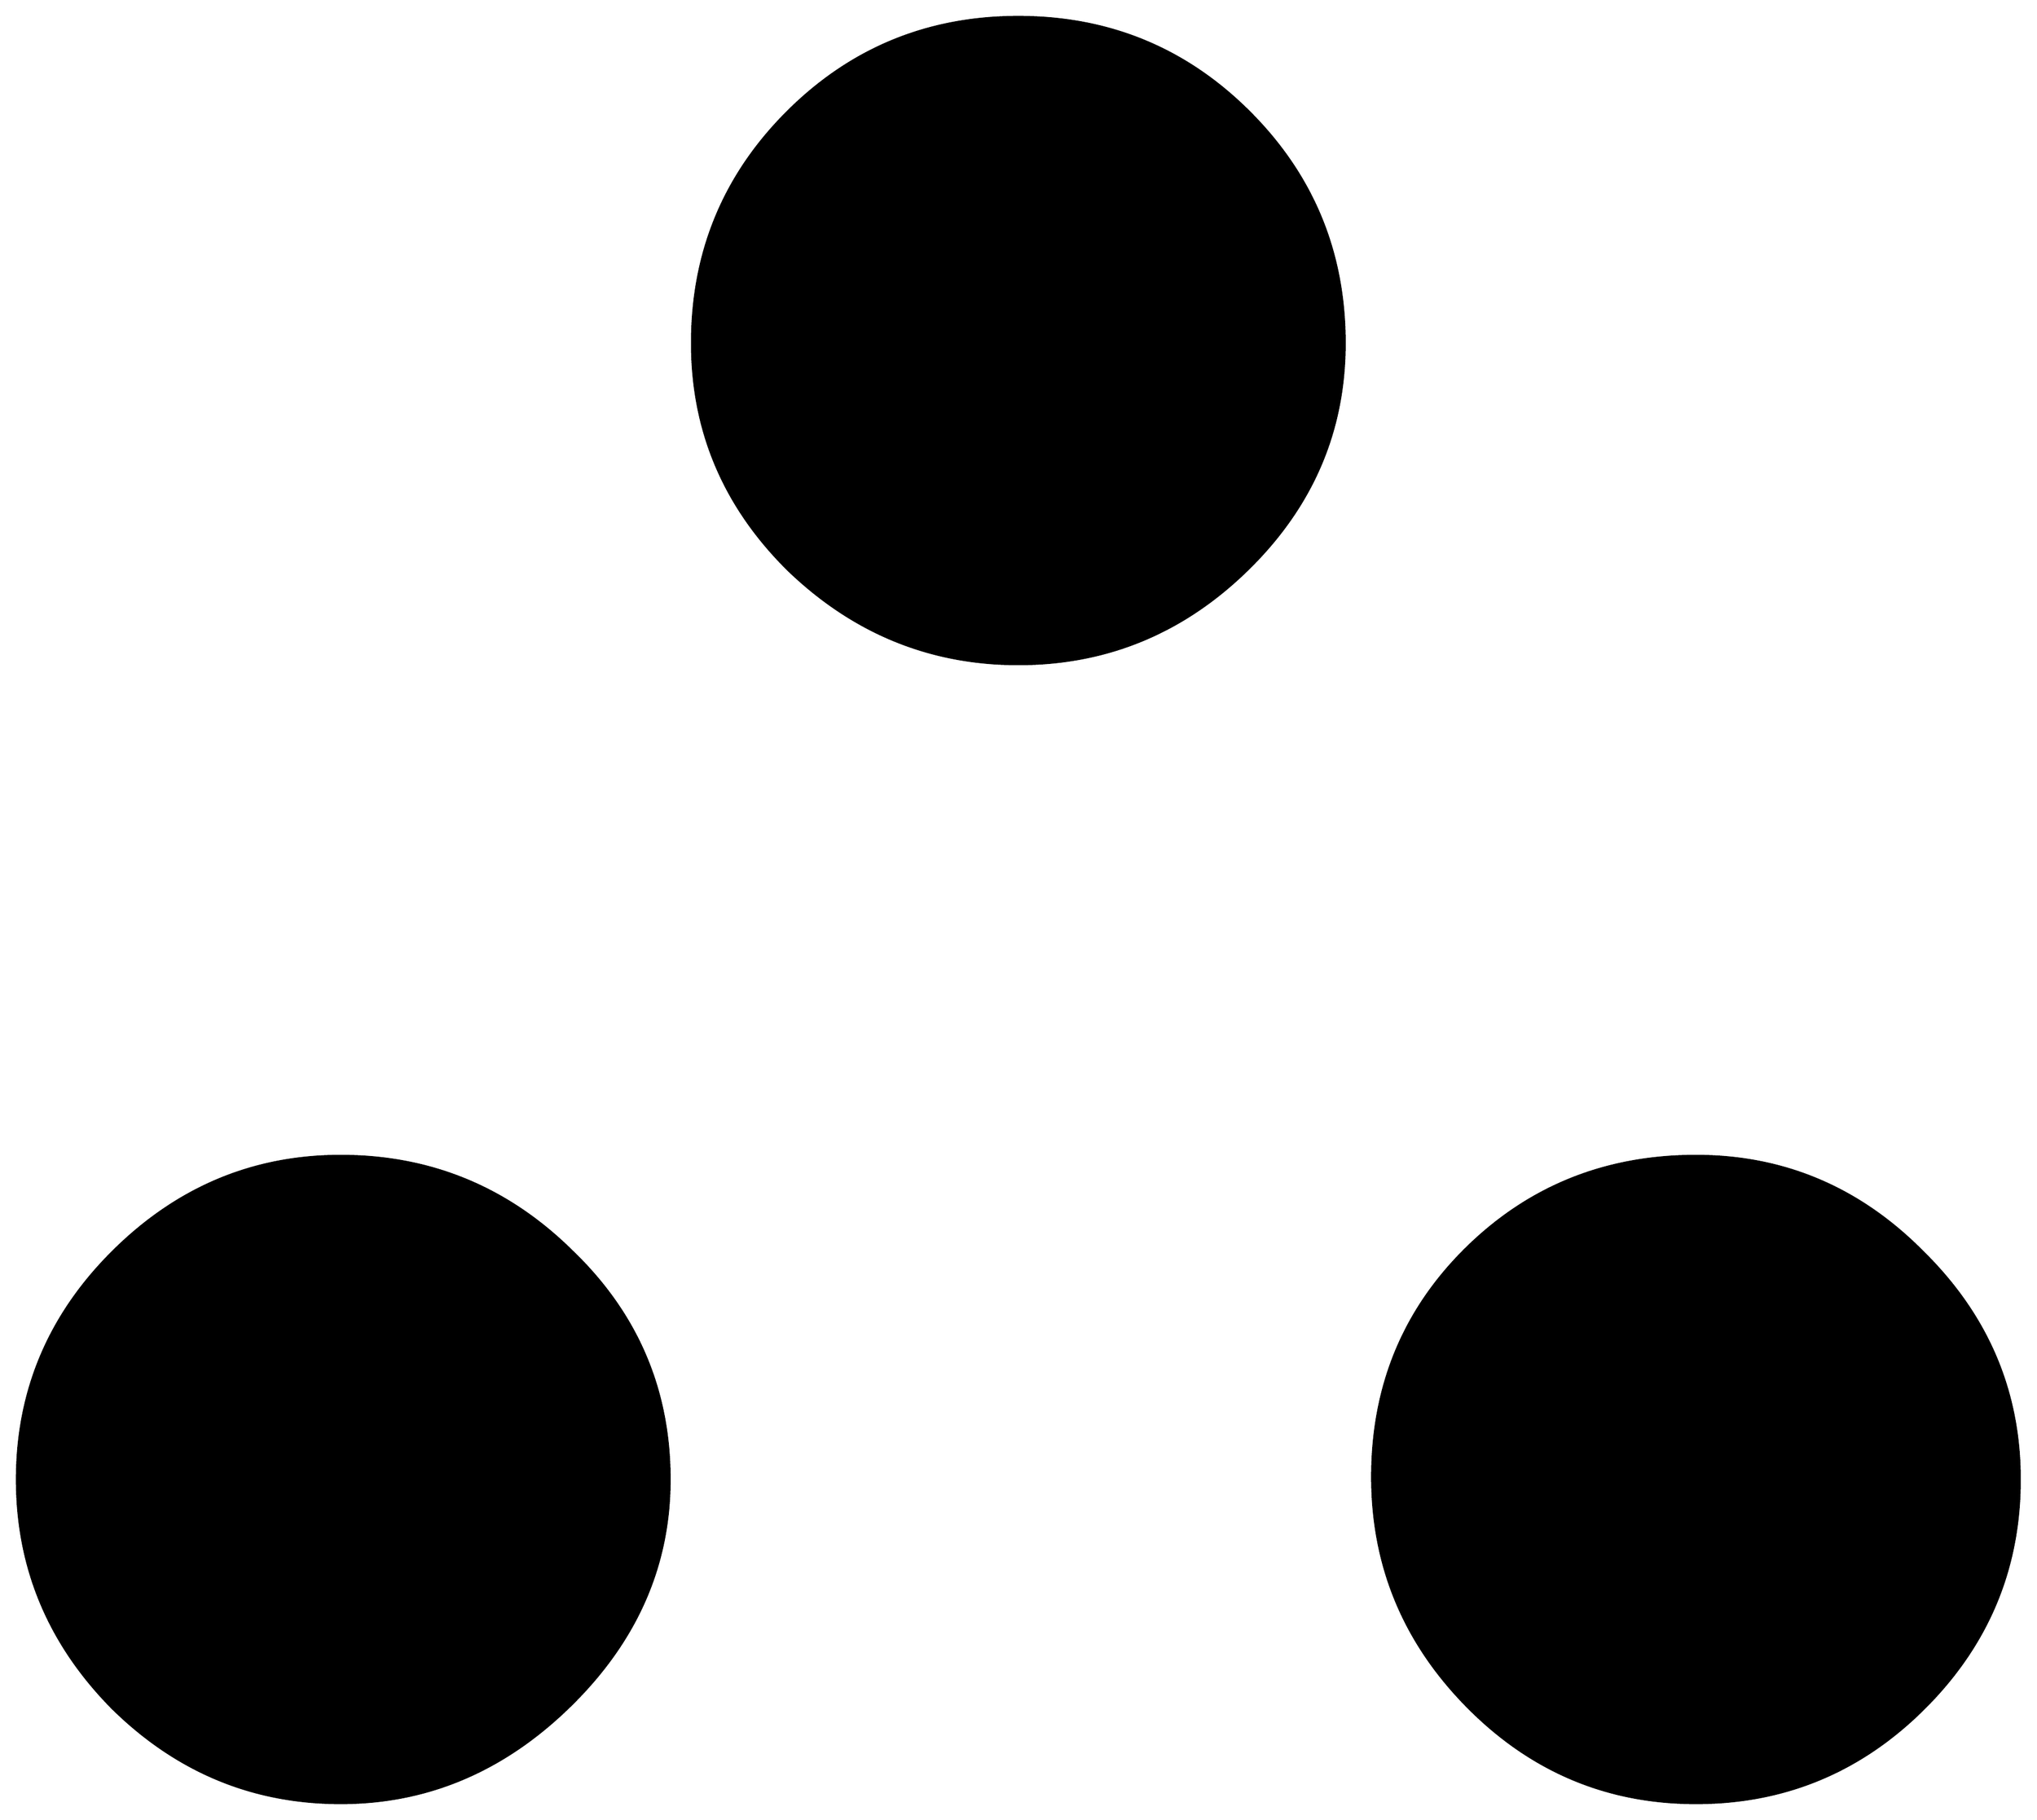 


\begin{tikzpicture}[y=0.80pt, x=0.80pt, yscale=-1.0, xscale=1.0, inner sep=0pt, outer sep=0pt]
\begin{scope}[shift={(100.0,1778.0)},nonzero rule]
  \path[draw=.,fill=.,line width=1.600pt] (1281.0,-1101.0) ..
    controls (1281.0,-1031.667) and (1255.333,-972.0) ..
    (1204.0,-922.0) .. controls (1153.333,-872.667) and
    (1093.333,-848.0) .. (1024.0,-848.0) .. controls
    (954.667,-848.0) and (894.333,-872.667) .. (843.0,-922.0) ..
    controls (792.333,-972.0) and (767.0,-1031.667) ..
    (767.0,-1101.0) .. controls (767.0,-1172.333) and
    (792.0,-1233.0) .. (842.0,-1283.0) .. controls
    (892.0,-1333.0) and (952.667,-1358.0) .. (1024.0,-1358.0) ..
    controls (1095.333,-1358.0) and (1156.0,-1333.0) ..
    (1206.0,-1283.0) .. controls (1256.0,-1233.0) and
    (1281.0,-1172.333) .. (1281.0,-1101.0) -- cycle(1813.0,-205.0)
    .. controls (1813.0,-135.0) and (1788.0,-75.0) ..
    (1738.0,-25.0) .. controls (1688.0,25.0) and (1628.0,50.0)
    .. (1558.0,50.0) .. controls (1488.0,50.0) and (1428.0,24.667)
    .. (1378.0,-26.0) .. controls (1328.0,-76.667) and
    (1303.0,-137.0) .. (1303.0,-207.0) .. controls
    (1303.0,-278.333) and (1327.667,-338.333) .. (1377.0,-387.0) ..
    controls (1426.333,-435.667) and (1486.667,-460.0) ..
    (1558.0,-460.0) .. controls (1627.333,-460.0) and
    (1687.0,-434.667) .. (1737.0,-384.0) .. controls
    (1787.667,-334.0) and (1813.0,-274.333) .. (1813.0,-205.0) --
    cycle(749.0,-205.0) .. controls (749.0,-137.0) and
    (722.667,-77.333) .. (670.0,-26.0) .. controls (618.0,24.667) and
    (558.0,50.0) .. (490.0,50.0) .. controls (420.667,50.0) and
    (360.667,25.0) .. (310.0,-25.0) .. controls (260.0,-75.667) and
    (235.0,-135.667) .. (235.0,-205.0) .. controls (235.0,-274.333)
    and (260.0,-334.0) .. (310.0,-384.0) .. controls
    (360.667,-434.667) and (420.667,-460.0) .. (490.0,-460.0) ..
    controls (560.667,-460.0) and (621.333,-435.0) .. (672.0,-385.0)
    .. controls (723.333,-335.667) and (749.0,-275.667) ..
    (749.0,-205.0) -- cycle;
\end{scope}

\end{tikzpicture}


